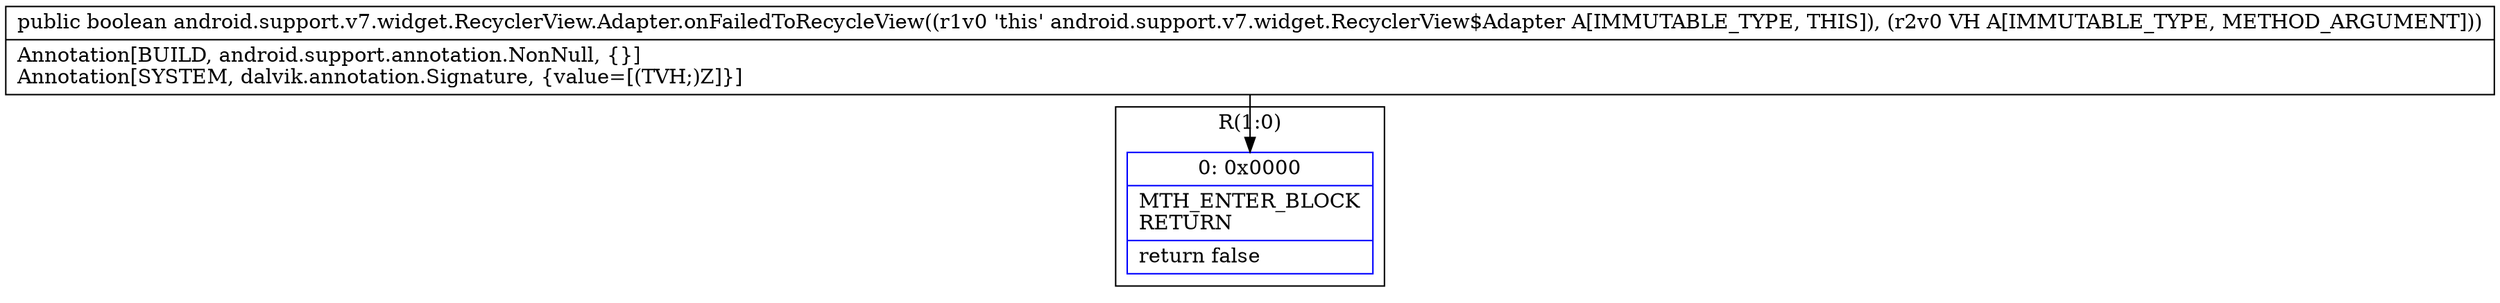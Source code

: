 digraph "CFG forandroid.support.v7.widget.RecyclerView.Adapter.onFailedToRecycleView(Landroid\/support\/v7\/widget\/RecyclerView$ViewHolder;)Z" {
subgraph cluster_Region_893185399 {
label = "R(1:0)";
node [shape=record,color=blue];
Node_0 [shape=record,label="{0\:\ 0x0000|MTH_ENTER_BLOCK\lRETURN\l|return false\l}"];
}
MethodNode[shape=record,label="{public boolean android.support.v7.widget.RecyclerView.Adapter.onFailedToRecycleView((r1v0 'this' android.support.v7.widget.RecyclerView$Adapter A[IMMUTABLE_TYPE, THIS]), (r2v0 VH A[IMMUTABLE_TYPE, METHOD_ARGUMENT]))  | Annotation[BUILD, android.support.annotation.NonNull, \{\}]\lAnnotation[SYSTEM, dalvik.annotation.Signature, \{value=[(TVH;)Z]\}]\l}"];
MethodNode -> Node_0;
}

